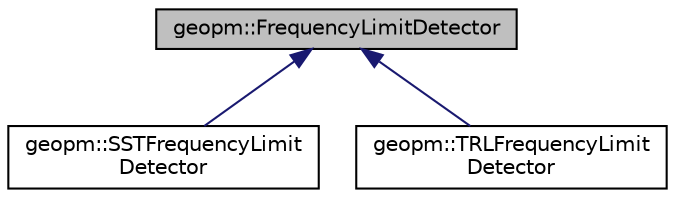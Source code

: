 digraph "geopm::FrequencyLimitDetector"
{
 // LATEX_PDF_SIZE
  edge [fontname="Helvetica",fontsize="10",labelfontname="Helvetica",labelfontsize="10"];
  node [fontname="Helvetica",fontsize="10",shape=record];
  Node1 [label="geopm::FrequencyLimitDetector",height=0.2,width=0.4,color="black", fillcolor="grey75", style="filled", fontcolor="black",tooltip="Detect maximum achievable frequency limits of CPU cores."];
  Node1 -> Node2 [dir="back",color="midnightblue",fontsize="10",style="solid",fontname="Helvetica"];
  Node2 [label="geopm::SSTFrequencyLimit\lDetector",height=0.2,width=0.4,color="black", fillcolor="white", style="filled",URL="$classgeopm_1_1_s_s_t_frequency_limit_detector.html",tooltip=" "];
  Node1 -> Node3 [dir="back",color="midnightblue",fontsize="10",style="solid",fontname="Helvetica"];
  Node3 [label="geopm::TRLFrequencyLimit\lDetector",height=0.2,width=0.4,color="black", fillcolor="white", style="filled",URL="$classgeopm_1_1_t_r_l_frequency_limit_detector.html",tooltip=" "];
}
